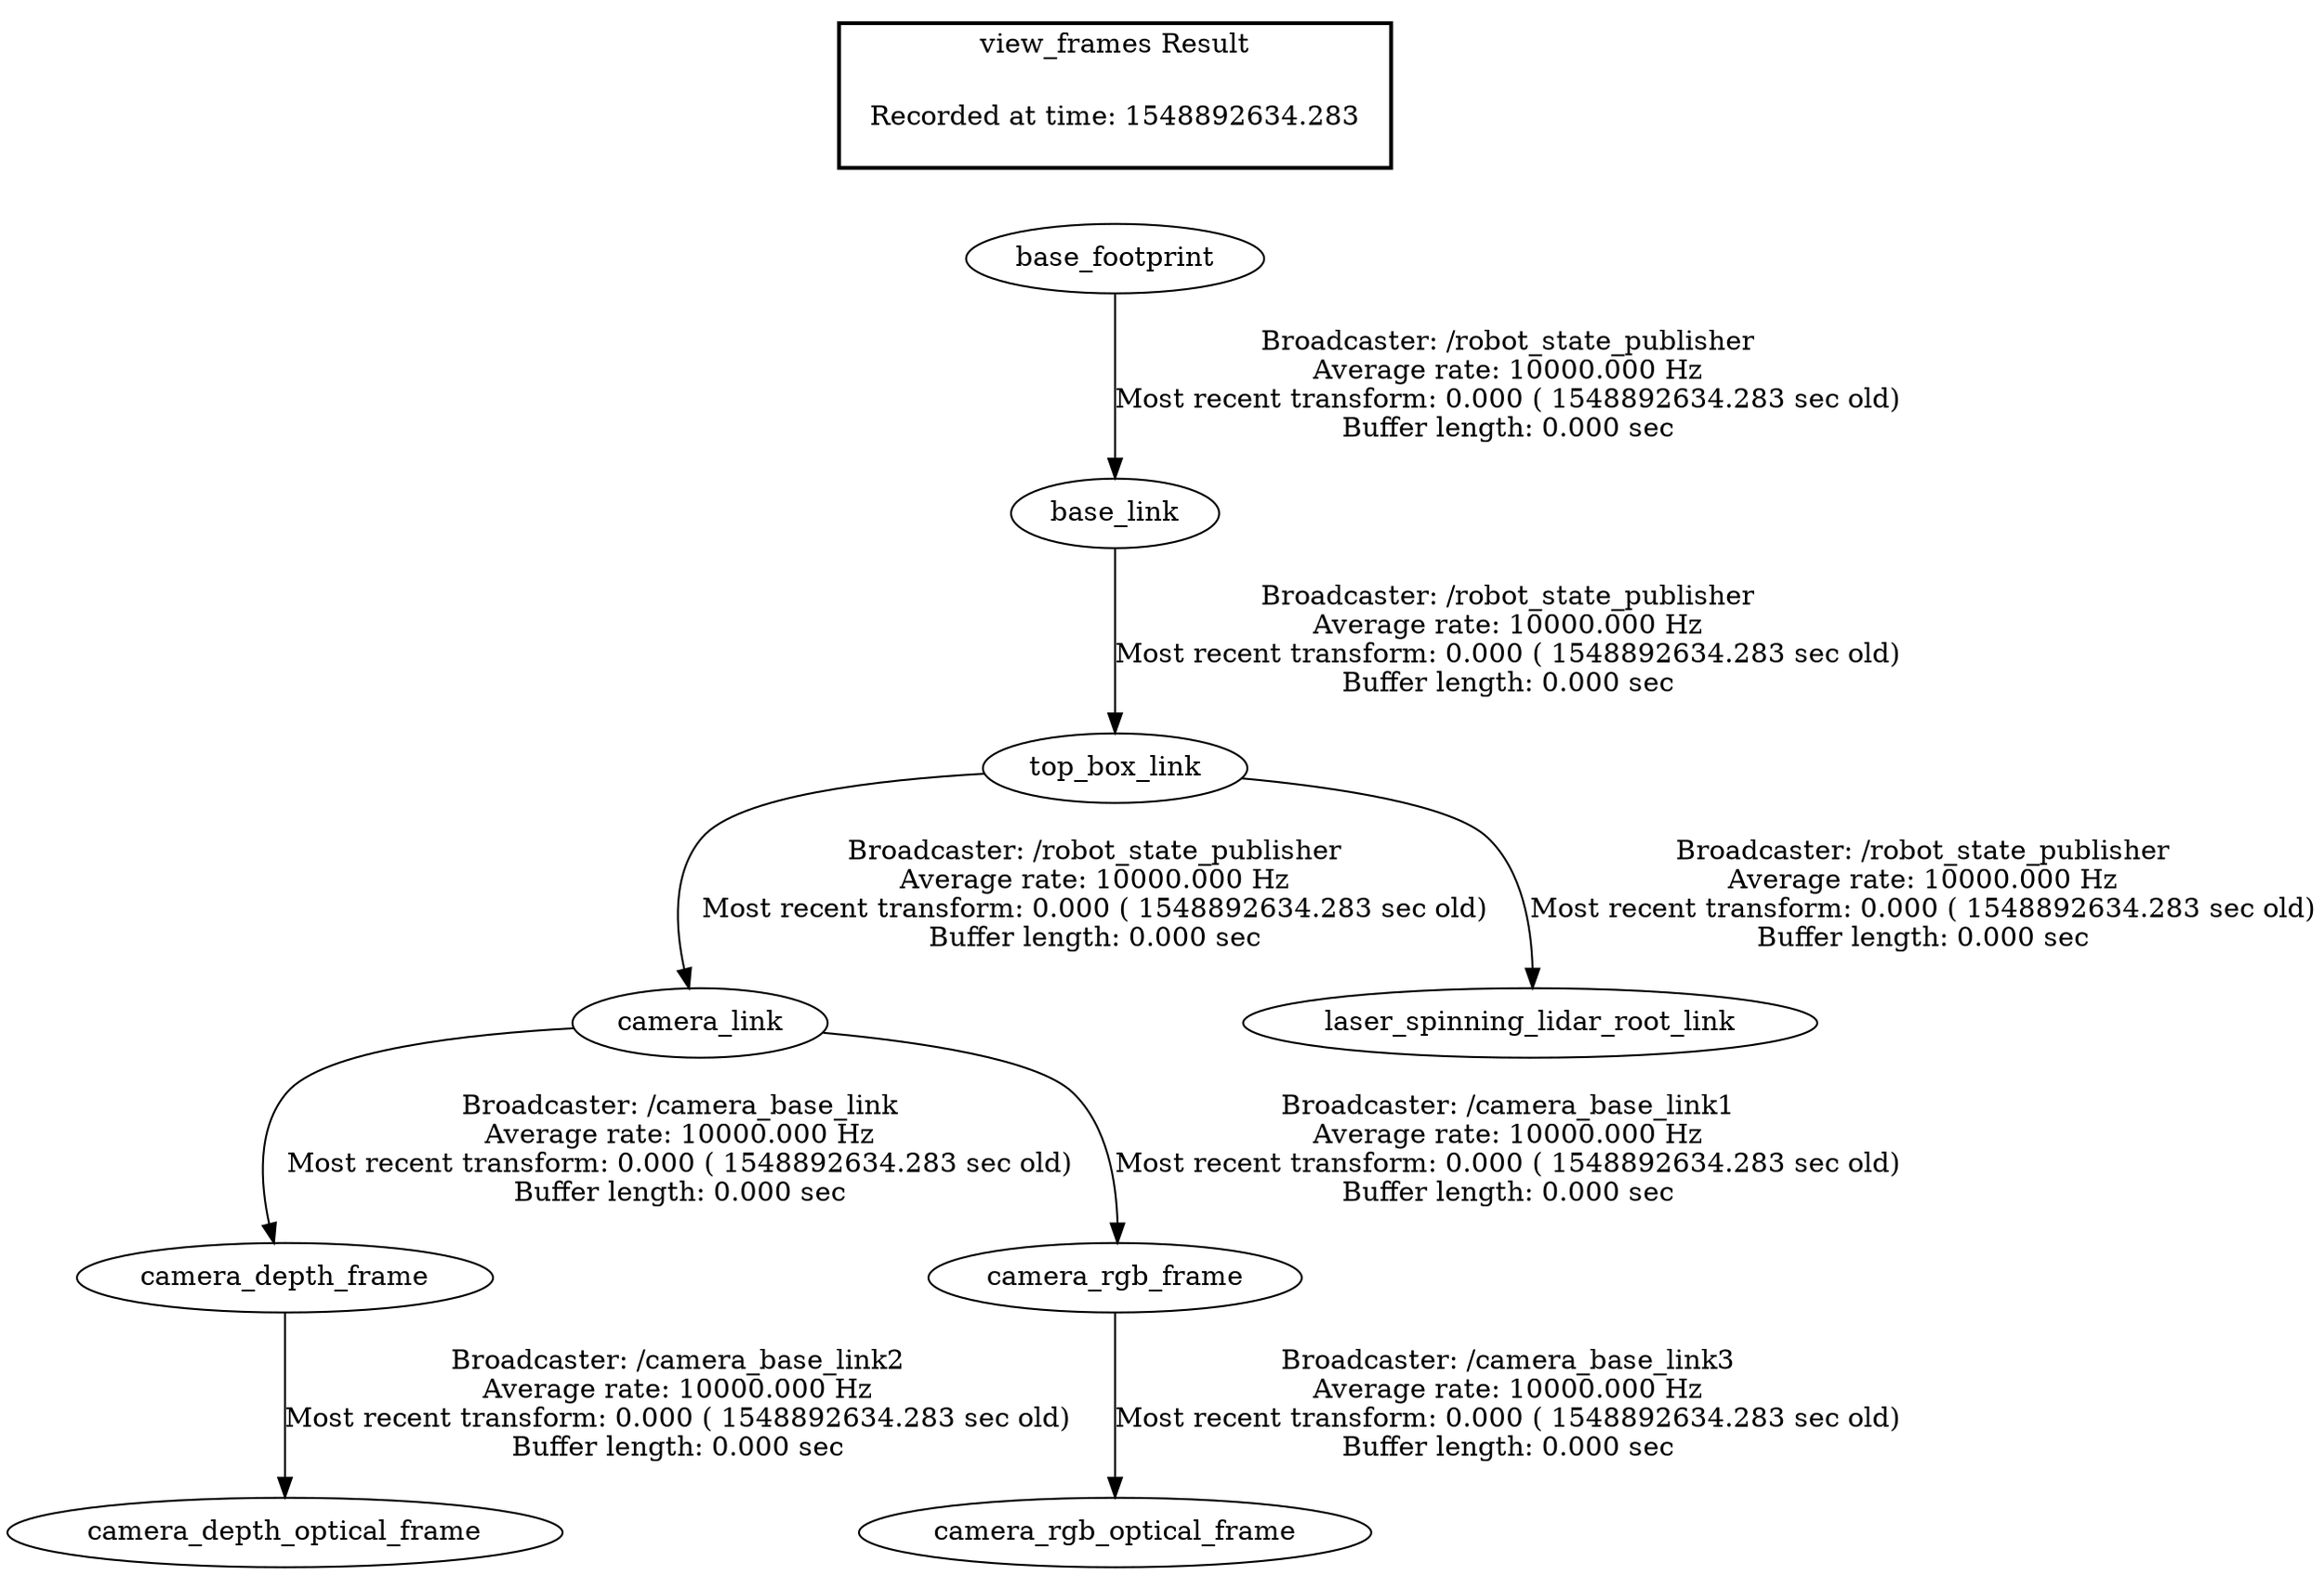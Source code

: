 digraph G {
"base_footprint" -> "base_link"[label="Broadcaster: /robot_state_publisher\nAverage rate: 10000.000 Hz\nMost recent transform: 0.000 ( 1548892634.283 sec old)\nBuffer length: 0.000 sec\n"];
"camera_link" -> "camera_depth_frame"[label="Broadcaster: /camera_base_link\nAverage rate: 10000.000 Hz\nMost recent transform: 0.000 ( 1548892634.283 sec old)\nBuffer length: 0.000 sec\n"];
"top_box_link" -> "camera_link"[label="Broadcaster: /robot_state_publisher\nAverage rate: 10000.000 Hz\nMost recent transform: 0.000 ( 1548892634.283 sec old)\nBuffer length: 0.000 sec\n"];
"camera_depth_frame" -> "camera_depth_optical_frame"[label="Broadcaster: /camera_base_link2\nAverage rate: 10000.000 Hz\nMost recent transform: 0.000 ( 1548892634.283 sec old)\nBuffer length: 0.000 sec\n"];
"base_link" -> "top_box_link"[label="Broadcaster: /robot_state_publisher\nAverage rate: 10000.000 Hz\nMost recent transform: 0.000 ( 1548892634.283 sec old)\nBuffer length: 0.000 sec\n"];
"camera_link" -> "camera_rgb_frame"[label="Broadcaster: /camera_base_link1\nAverage rate: 10000.000 Hz\nMost recent transform: 0.000 ( 1548892634.283 sec old)\nBuffer length: 0.000 sec\n"];
"camera_rgb_frame" -> "camera_rgb_optical_frame"[label="Broadcaster: /camera_base_link3\nAverage rate: 10000.000 Hz\nMost recent transform: 0.000 ( 1548892634.283 sec old)\nBuffer length: 0.000 sec\n"];
"top_box_link" -> "laser_spinning_lidar_root_link"[label="Broadcaster: /robot_state_publisher\nAverage rate: 10000.000 Hz\nMost recent transform: 0.000 ( 1548892634.283 sec old)\nBuffer length: 0.000 sec\n"];
edge [style=invis];
 subgraph cluster_legend { style=bold; color=black; label ="view_frames Result";
"Recorded at time: 1548892634.283"[ shape=plaintext ] ;
 }->"base_footprint";
}
